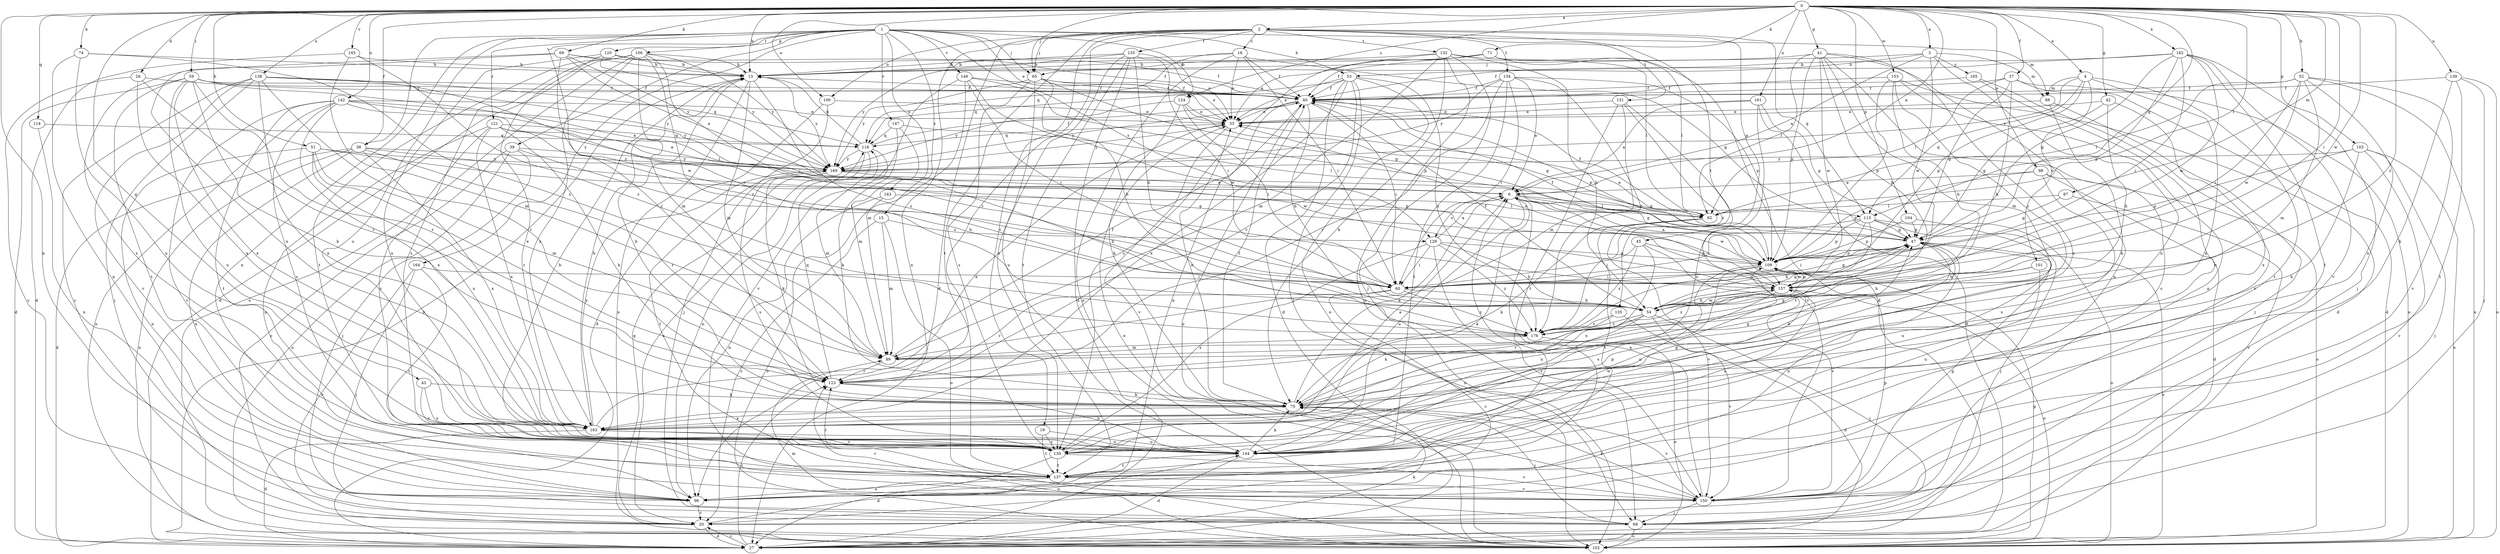 strict digraph  {
0;
1;
2;
3;
4;
6;
13;
15;
16;
19;
20;
26;
27;
33;
37;
38;
39;
40;
41;
42;
43;
45;
47;
51;
52;
53;
54;
59;
60;
65;
68;
69;
71;
74;
75;
82;
87;
88;
89;
96;
98;
100;
101;
102;
103;
104;
106;
109;
114;
115;
116;
120;
121;
123;
124;
129;
130;
131;
132;
133;
134;
135;
137;
138;
139;
142;
143;
144;
145;
147;
149;
150;
153;
157;
161;
162;
163;
164;
165;
169;
176;
0 -> 2  [label=a];
0 -> 3  [label=a];
0 -> 4  [label=a];
0 -> 6  [label=a];
0 -> 13  [label=b];
0 -> 26  [label=d];
0 -> 37  [label=f];
0 -> 38  [label=f];
0 -> 41  [label=g];
0 -> 42  [label=g];
0 -> 43  [label=g];
0 -> 51  [label=h];
0 -> 52  [label=h];
0 -> 59  [label=i];
0 -> 60  [label=i];
0 -> 65  [label=j];
0 -> 69  [label=k];
0 -> 71  [label=k];
0 -> 74  [label=k];
0 -> 82  [label=l];
0 -> 87  [label=m];
0 -> 96  [label=n];
0 -> 98  [label=o];
0 -> 100  [label=o];
0 -> 103  [label=p];
0 -> 104  [label=p];
0 -> 114  [label=q];
0 -> 115  [label=q];
0 -> 124  [label=s];
0 -> 138  [label=u];
0 -> 139  [label=u];
0 -> 142  [label=u];
0 -> 145  [label=v];
0 -> 153  [label=w];
0 -> 157  [label=w];
0 -> 161  [label=x];
0 -> 162  [label=x];
0 -> 176  [label=z];
1 -> 15  [label=c];
1 -> 33  [label=e];
1 -> 38  [label=f];
1 -> 39  [label=f];
1 -> 53  [label=h];
1 -> 65  [label=j];
1 -> 88  [label=m];
1 -> 96  [label=n];
1 -> 106  [label=p];
1 -> 120  [label=r];
1 -> 121  [label=r];
1 -> 123  [label=r];
1 -> 124  [label=s];
1 -> 129  [label=s];
1 -> 143  [label=u];
1 -> 144  [label=u];
1 -> 147  [label=v];
1 -> 149  [label=v];
1 -> 164  [label=y];
2 -> 16  [label=c];
2 -> 19  [label=c];
2 -> 27  [label=d];
2 -> 45  [label=g];
2 -> 65  [label=j];
2 -> 96  [label=n];
2 -> 100  [label=o];
2 -> 115  [label=q];
2 -> 123  [label=r];
2 -> 131  [label=t];
2 -> 132  [label=t];
2 -> 133  [label=t];
2 -> 134  [label=t];
2 -> 135  [label=t];
2 -> 137  [label=t];
3 -> 6  [label=a];
3 -> 53  [label=h];
3 -> 65  [label=j];
3 -> 88  [label=m];
3 -> 144  [label=u];
3 -> 157  [label=w];
3 -> 165  [label=y];
4 -> 88  [label=m];
4 -> 101  [label=o];
4 -> 109  [label=p];
4 -> 115  [label=q];
4 -> 137  [label=t];
4 -> 163  [label=x];
4 -> 169  [label=y];
6 -> 47  [label=g];
6 -> 82  [label=l];
6 -> 115  [label=q];
6 -> 129  [label=s];
6 -> 144  [label=u];
6 -> 157  [label=w];
13 -> 40  [label=f];
13 -> 89  [label=m];
13 -> 102  [label=o];
13 -> 169  [label=y];
13 -> 176  [label=z];
15 -> 20  [label=c];
15 -> 89  [label=m];
15 -> 102  [label=o];
15 -> 129  [label=s];
16 -> 13  [label=b];
16 -> 33  [label=e];
16 -> 40  [label=f];
16 -> 47  [label=g];
16 -> 60  [label=i];
16 -> 102  [label=o];
16 -> 116  [label=q];
19 -> 130  [label=s];
19 -> 137  [label=t];
19 -> 144  [label=u];
20 -> 27  [label=d];
20 -> 116  [label=q];
20 -> 144  [label=u];
26 -> 20  [label=c];
26 -> 40  [label=f];
26 -> 123  [label=r];
26 -> 163  [label=x];
27 -> 13  [label=b];
27 -> 20  [label=c];
27 -> 75  [label=k];
27 -> 123  [label=r];
33 -> 116  [label=q];
33 -> 150  [label=v];
33 -> 169  [label=y];
37 -> 27  [label=d];
37 -> 40  [label=f];
37 -> 47  [label=g];
37 -> 54  [label=h];
37 -> 82  [label=l];
37 -> 102  [label=o];
38 -> 27  [label=d];
38 -> 96  [label=n];
38 -> 102  [label=o];
38 -> 109  [label=p];
38 -> 123  [label=r];
38 -> 163  [label=x];
38 -> 169  [label=y];
39 -> 20  [label=c];
39 -> 54  [label=h];
39 -> 68  [label=j];
39 -> 102  [label=o];
39 -> 169  [label=y];
40 -> 33  [label=e];
40 -> 54  [label=h];
40 -> 60  [label=i];
40 -> 96  [label=n];
40 -> 102  [label=o];
40 -> 109  [label=p];
40 -> 169  [label=y];
41 -> 13  [label=b];
41 -> 20  [label=c];
41 -> 54  [label=h];
41 -> 82  [label=l];
41 -> 89  [label=m];
41 -> 96  [label=n];
41 -> 109  [label=p];
41 -> 130  [label=s];
41 -> 157  [label=w];
42 -> 33  [label=e];
42 -> 47  [label=g];
42 -> 54  [label=h];
42 -> 163  [label=x];
43 -> 75  [label=k];
43 -> 130  [label=s];
43 -> 144  [label=u];
45 -> 60  [label=i];
45 -> 109  [label=p];
45 -> 150  [label=v];
45 -> 163  [label=x];
45 -> 176  [label=z];
47 -> 33  [label=e];
47 -> 54  [label=h];
47 -> 60  [label=i];
47 -> 75  [label=k];
47 -> 96  [label=n];
47 -> 102  [label=o];
47 -> 109  [label=p];
51 -> 89  [label=m];
51 -> 96  [label=n];
51 -> 109  [label=p];
51 -> 123  [label=r];
51 -> 163  [label=x];
51 -> 169  [label=y];
52 -> 40  [label=f];
52 -> 60  [label=i];
52 -> 82  [label=l];
52 -> 89  [label=m];
52 -> 102  [label=o];
52 -> 150  [label=v];
52 -> 157  [label=w];
52 -> 163  [label=x];
53 -> 27  [label=d];
53 -> 33  [label=e];
53 -> 40  [label=f];
53 -> 68  [label=j];
53 -> 102  [label=o];
53 -> 116  [label=q];
53 -> 123  [label=r];
53 -> 163  [label=x];
53 -> 176  [label=z];
54 -> 40  [label=f];
54 -> 47  [label=g];
54 -> 68  [label=j];
54 -> 123  [label=r];
54 -> 144  [label=u];
54 -> 150  [label=v];
54 -> 157  [label=w];
54 -> 176  [label=z];
59 -> 6  [label=a];
59 -> 27  [label=d];
59 -> 40  [label=f];
59 -> 75  [label=k];
59 -> 123  [label=r];
59 -> 137  [label=t];
59 -> 144  [label=u];
59 -> 163  [label=x];
59 -> 169  [label=y];
60 -> 20  [label=c];
60 -> 47  [label=g];
60 -> 54  [label=h];
60 -> 123  [label=r];
60 -> 176  [label=z];
65 -> 33  [label=e];
65 -> 40  [label=f];
65 -> 47  [label=g];
65 -> 54  [label=h];
65 -> 130  [label=s];
65 -> 144  [label=u];
65 -> 169  [label=y];
68 -> 102  [label=o];
68 -> 123  [label=r];
69 -> 6  [label=a];
69 -> 13  [label=b];
69 -> 40  [label=f];
69 -> 130  [label=s];
69 -> 157  [label=w];
69 -> 163  [label=x];
69 -> 169  [label=y];
71 -> 13  [label=b];
71 -> 27  [label=d];
71 -> 33  [label=e];
71 -> 40  [label=f];
71 -> 82  [label=l];
74 -> 13  [label=b];
74 -> 96  [label=n];
74 -> 144  [label=u];
74 -> 176  [label=z];
75 -> 6  [label=a];
75 -> 13  [label=b];
75 -> 33  [label=e];
75 -> 40  [label=f];
75 -> 47  [label=g];
75 -> 68  [label=j];
75 -> 150  [label=v];
75 -> 163  [label=x];
82 -> 40  [label=f];
82 -> 75  [label=k];
82 -> 137  [label=t];
82 -> 150  [label=v];
87 -> 47  [label=g];
87 -> 82  [label=l];
87 -> 150  [label=v];
88 -> 33  [label=e];
88 -> 68  [label=j];
88 -> 75  [label=k];
89 -> 40  [label=f];
89 -> 47  [label=g];
89 -> 123  [label=r];
96 -> 6  [label=a];
96 -> 20  [label=c];
98 -> 6  [label=a];
98 -> 27  [label=d];
98 -> 102  [label=o];
98 -> 109  [label=p];
98 -> 130  [label=s];
100 -> 27  [label=d];
100 -> 33  [label=e];
100 -> 68  [label=j];
101 -> 54  [label=h];
101 -> 144  [label=u];
101 -> 157  [label=w];
102 -> 33  [label=e];
102 -> 89  [label=m];
102 -> 109  [label=p];
103 -> 20  [label=c];
103 -> 68  [label=j];
103 -> 75  [label=k];
103 -> 102  [label=o];
103 -> 109  [label=p];
103 -> 169  [label=y];
104 -> 47  [label=g];
104 -> 109  [label=p];
104 -> 144  [label=u];
106 -> 13  [label=b];
106 -> 27  [label=d];
106 -> 60  [label=i];
106 -> 89  [label=m];
106 -> 102  [label=o];
106 -> 130  [label=s];
106 -> 137  [label=t];
106 -> 163  [label=x];
106 -> 169  [label=y];
106 -> 176  [label=z];
109 -> 6  [label=a];
109 -> 40  [label=f];
109 -> 60  [label=i];
109 -> 130  [label=s];
109 -> 144  [label=u];
109 -> 157  [label=w];
114 -> 96  [label=n];
114 -> 116  [label=q];
115 -> 47  [label=g];
115 -> 60  [label=i];
115 -> 68  [label=j];
115 -> 102  [label=o];
115 -> 109  [label=p];
115 -> 123  [label=r];
115 -> 176  [label=z];
116 -> 13  [label=b];
116 -> 20  [label=c];
116 -> 40  [label=f];
116 -> 89  [label=m];
116 -> 96  [label=n];
116 -> 169  [label=y];
120 -> 13  [label=b];
120 -> 40  [label=f];
120 -> 144  [label=u];
120 -> 163  [label=x];
120 -> 169  [label=y];
121 -> 60  [label=i];
121 -> 75  [label=k];
121 -> 96  [label=n];
121 -> 116  [label=q];
121 -> 130  [label=s];
121 -> 157  [label=w];
121 -> 163  [label=x];
123 -> 75  [label=k];
123 -> 116  [label=q];
123 -> 144  [label=u];
124 -> 33  [label=e];
124 -> 47  [label=g];
124 -> 60  [label=i];
124 -> 75  [label=k];
124 -> 169  [label=y];
129 -> 6  [label=a];
129 -> 54  [label=h];
129 -> 60  [label=i];
129 -> 109  [label=p];
129 -> 130  [label=s];
129 -> 150  [label=v];
129 -> 176  [label=z];
130 -> 6  [label=a];
130 -> 27  [label=d];
130 -> 47  [label=g];
130 -> 109  [label=p];
130 -> 137  [label=t];
130 -> 150  [label=v];
131 -> 33  [label=e];
131 -> 89  [label=m];
131 -> 137  [label=t];
131 -> 150  [label=v];
131 -> 176  [label=z];
132 -> 13  [label=b];
132 -> 54  [label=h];
132 -> 68  [label=j];
132 -> 75  [label=k];
132 -> 82  [label=l];
132 -> 89  [label=m];
132 -> 102  [label=o];
132 -> 130  [label=s];
133 -> 13  [label=b];
133 -> 27  [label=d];
133 -> 33  [label=e];
133 -> 54  [label=h];
133 -> 60  [label=i];
133 -> 130  [label=s];
133 -> 137  [label=t];
133 -> 169  [label=y];
134 -> 6  [label=a];
134 -> 40  [label=f];
134 -> 60  [label=i];
134 -> 109  [label=p];
134 -> 123  [label=r];
134 -> 137  [label=t];
134 -> 169  [label=y];
134 -> 176  [label=z];
135 -> 27  [label=d];
135 -> 75  [label=k];
135 -> 176  [label=z];
137 -> 96  [label=n];
137 -> 123  [label=r];
137 -> 150  [label=v];
138 -> 20  [label=c];
138 -> 40  [label=f];
138 -> 60  [label=i];
138 -> 68  [label=j];
138 -> 116  [label=q];
138 -> 123  [label=r];
138 -> 150  [label=v];
138 -> 163  [label=x];
139 -> 40  [label=f];
139 -> 68  [label=j];
139 -> 75  [label=k];
139 -> 102  [label=o];
139 -> 137  [label=t];
142 -> 6  [label=a];
142 -> 33  [label=e];
142 -> 82  [label=l];
142 -> 102  [label=o];
142 -> 130  [label=s];
142 -> 137  [label=t];
142 -> 150  [label=v];
142 -> 163  [label=x];
142 -> 169  [label=y];
143 -> 82  [label=l];
143 -> 96  [label=n];
143 -> 102  [label=o];
144 -> 13  [label=b];
144 -> 27  [label=d];
144 -> 75  [label=k];
144 -> 137  [label=t];
144 -> 157  [label=w];
145 -> 13  [label=b];
145 -> 27  [label=d];
145 -> 89  [label=m];
145 -> 176  [label=z];
147 -> 75  [label=k];
147 -> 82  [label=l];
147 -> 89  [label=m];
147 -> 116  [label=q];
149 -> 40  [label=f];
149 -> 60  [label=i];
149 -> 89  [label=m];
149 -> 109  [label=p];
149 -> 150  [label=v];
149 -> 157  [label=w];
150 -> 6  [label=a];
150 -> 47  [label=g];
150 -> 68  [label=j];
150 -> 75  [label=k];
150 -> 109  [label=p];
153 -> 27  [label=d];
153 -> 40  [label=f];
153 -> 54  [label=h];
153 -> 96  [label=n];
153 -> 109  [label=p];
153 -> 176  [label=z];
157 -> 33  [label=e];
157 -> 54  [label=h];
157 -> 102  [label=o];
157 -> 109  [label=p];
157 -> 144  [label=u];
157 -> 163  [label=x];
157 -> 176  [label=z];
161 -> 6  [label=a];
161 -> 27  [label=d];
161 -> 33  [label=e];
161 -> 47  [label=g];
161 -> 144  [label=u];
162 -> 13  [label=b];
162 -> 40  [label=f];
162 -> 47  [label=g];
162 -> 60  [label=i];
162 -> 68  [label=j];
162 -> 109  [label=p];
162 -> 137  [label=t];
162 -> 150  [label=v];
162 -> 157  [label=w];
163 -> 6  [label=a];
163 -> 13  [label=b];
163 -> 27  [label=d];
163 -> 33  [label=e];
163 -> 130  [label=s];
163 -> 144  [label=u];
163 -> 169  [label=y];
164 -> 20  [label=c];
164 -> 60  [label=i];
164 -> 68  [label=j];
164 -> 137  [label=t];
165 -> 40  [label=f];
165 -> 144  [label=u];
165 -> 150  [label=v];
169 -> 6  [label=a];
169 -> 54  [label=h];
169 -> 75  [label=k];
169 -> 130  [label=s];
169 -> 137  [label=t];
176 -> 89  [label=m];
176 -> 102  [label=o];
}
